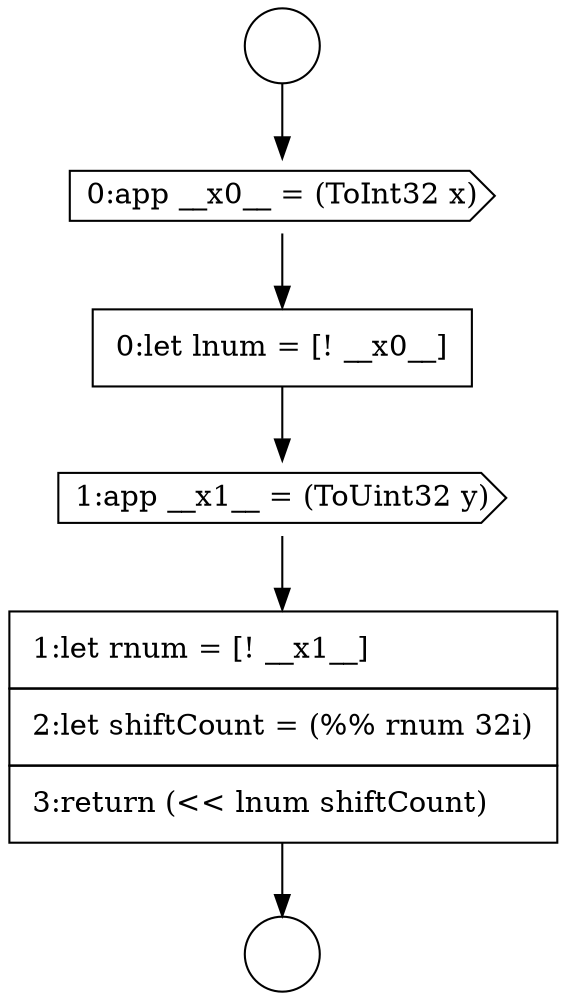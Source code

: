 digraph {
  node37 [shape=none, margin=0, label=<<font color="black">
    <table border="0" cellborder="1" cellspacing="0" cellpadding="10">
      <tr><td align="left">1:let rnum = [! __x1__]</td></tr>
      <tr><td align="left">2:let shiftCount = (%% rnum 32i)</td></tr>
      <tr><td align="left">3:return (&lt;&lt; lnum shiftCount)</td></tr>
    </table>
  </font>> color="black" fillcolor="white" style=filled]
  node33 [shape=circle label=" " color="black" fillcolor="white" style=filled]
  node35 [shape=none, margin=0, label=<<font color="black">
    <table border="0" cellborder="1" cellspacing="0" cellpadding="10">
      <tr><td align="left">0:let lnum = [! __x0__]</td></tr>
    </table>
  </font>> color="black" fillcolor="white" style=filled]
  node36 [shape=cds, label=<<font color="black">1:app __x1__ = (ToUint32 y)</font>> color="black" fillcolor="white" style=filled]
  node32 [shape=circle label=" " color="black" fillcolor="white" style=filled]
  node34 [shape=cds, label=<<font color="black">0:app __x0__ = (ToInt32 x)</font>> color="black" fillcolor="white" style=filled]
  node34 -> node35 [ color="black"]
  node35 -> node36 [ color="black"]
  node36 -> node37 [ color="black"]
  node32 -> node34 [ color="black"]
  node37 -> node33 [ color="black"]
}

